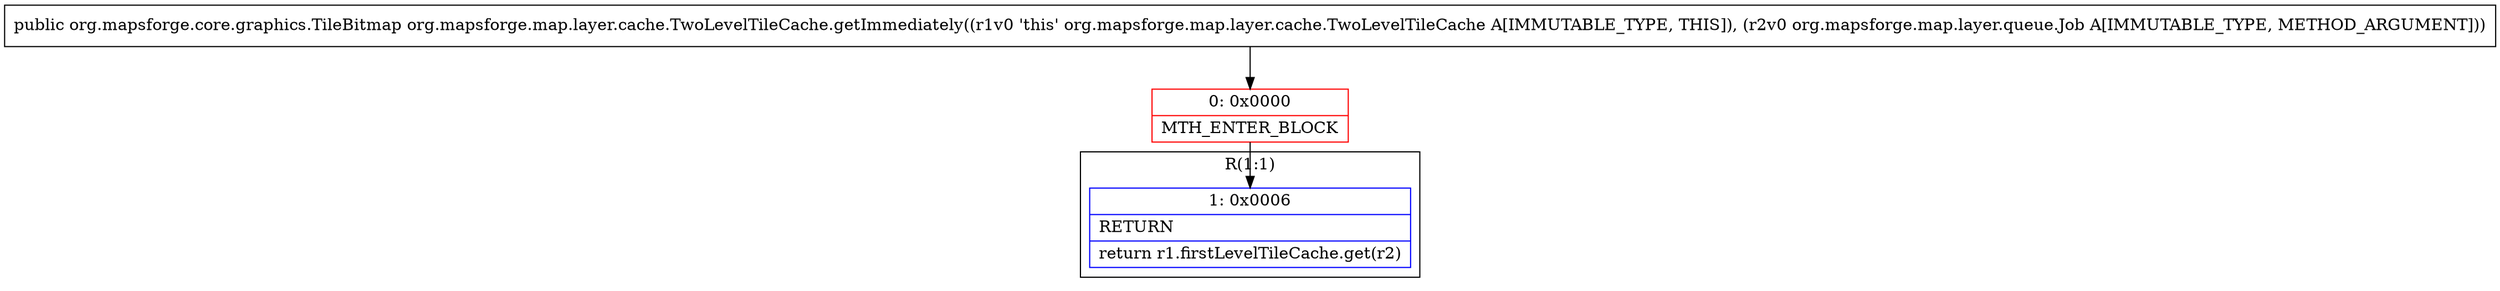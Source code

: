 digraph "CFG fororg.mapsforge.map.layer.cache.TwoLevelTileCache.getImmediately(Lorg\/mapsforge\/map\/layer\/queue\/Job;)Lorg\/mapsforge\/core\/graphics\/TileBitmap;" {
subgraph cluster_Region_959964857 {
label = "R(1:1)";
node [shape=record,color=blue];
Node_1 [shape=record,label="{1\:\ 0x0006|RETURN\l|return r1.firstLevelTileCache.get(r2)\l}"];
}
Node_0 [shape=record,color=red,label="{0\:\ 0x0000|MTH_ENTER_BLOCK\l}"];
MethodNode[shape=record,label="{public org.mapsforge.core.graphics.TileBitmap org.mapsforge.map.layer.cache.TwoLevelTileCache.getImmediately((r1v0 'this' org.mapsforge.map.layer.cache.TwoLevelTileCache A[IMMUTABLE_TYPE, THIS]), (r2v0 org.mapsforge.map.layer.queue.Job A[IMMUTABLE_TYPE, METHOD_ARGUMENT])) }"];
MethodNode -> Node_0;
Node_0 -> Node_1;
}

